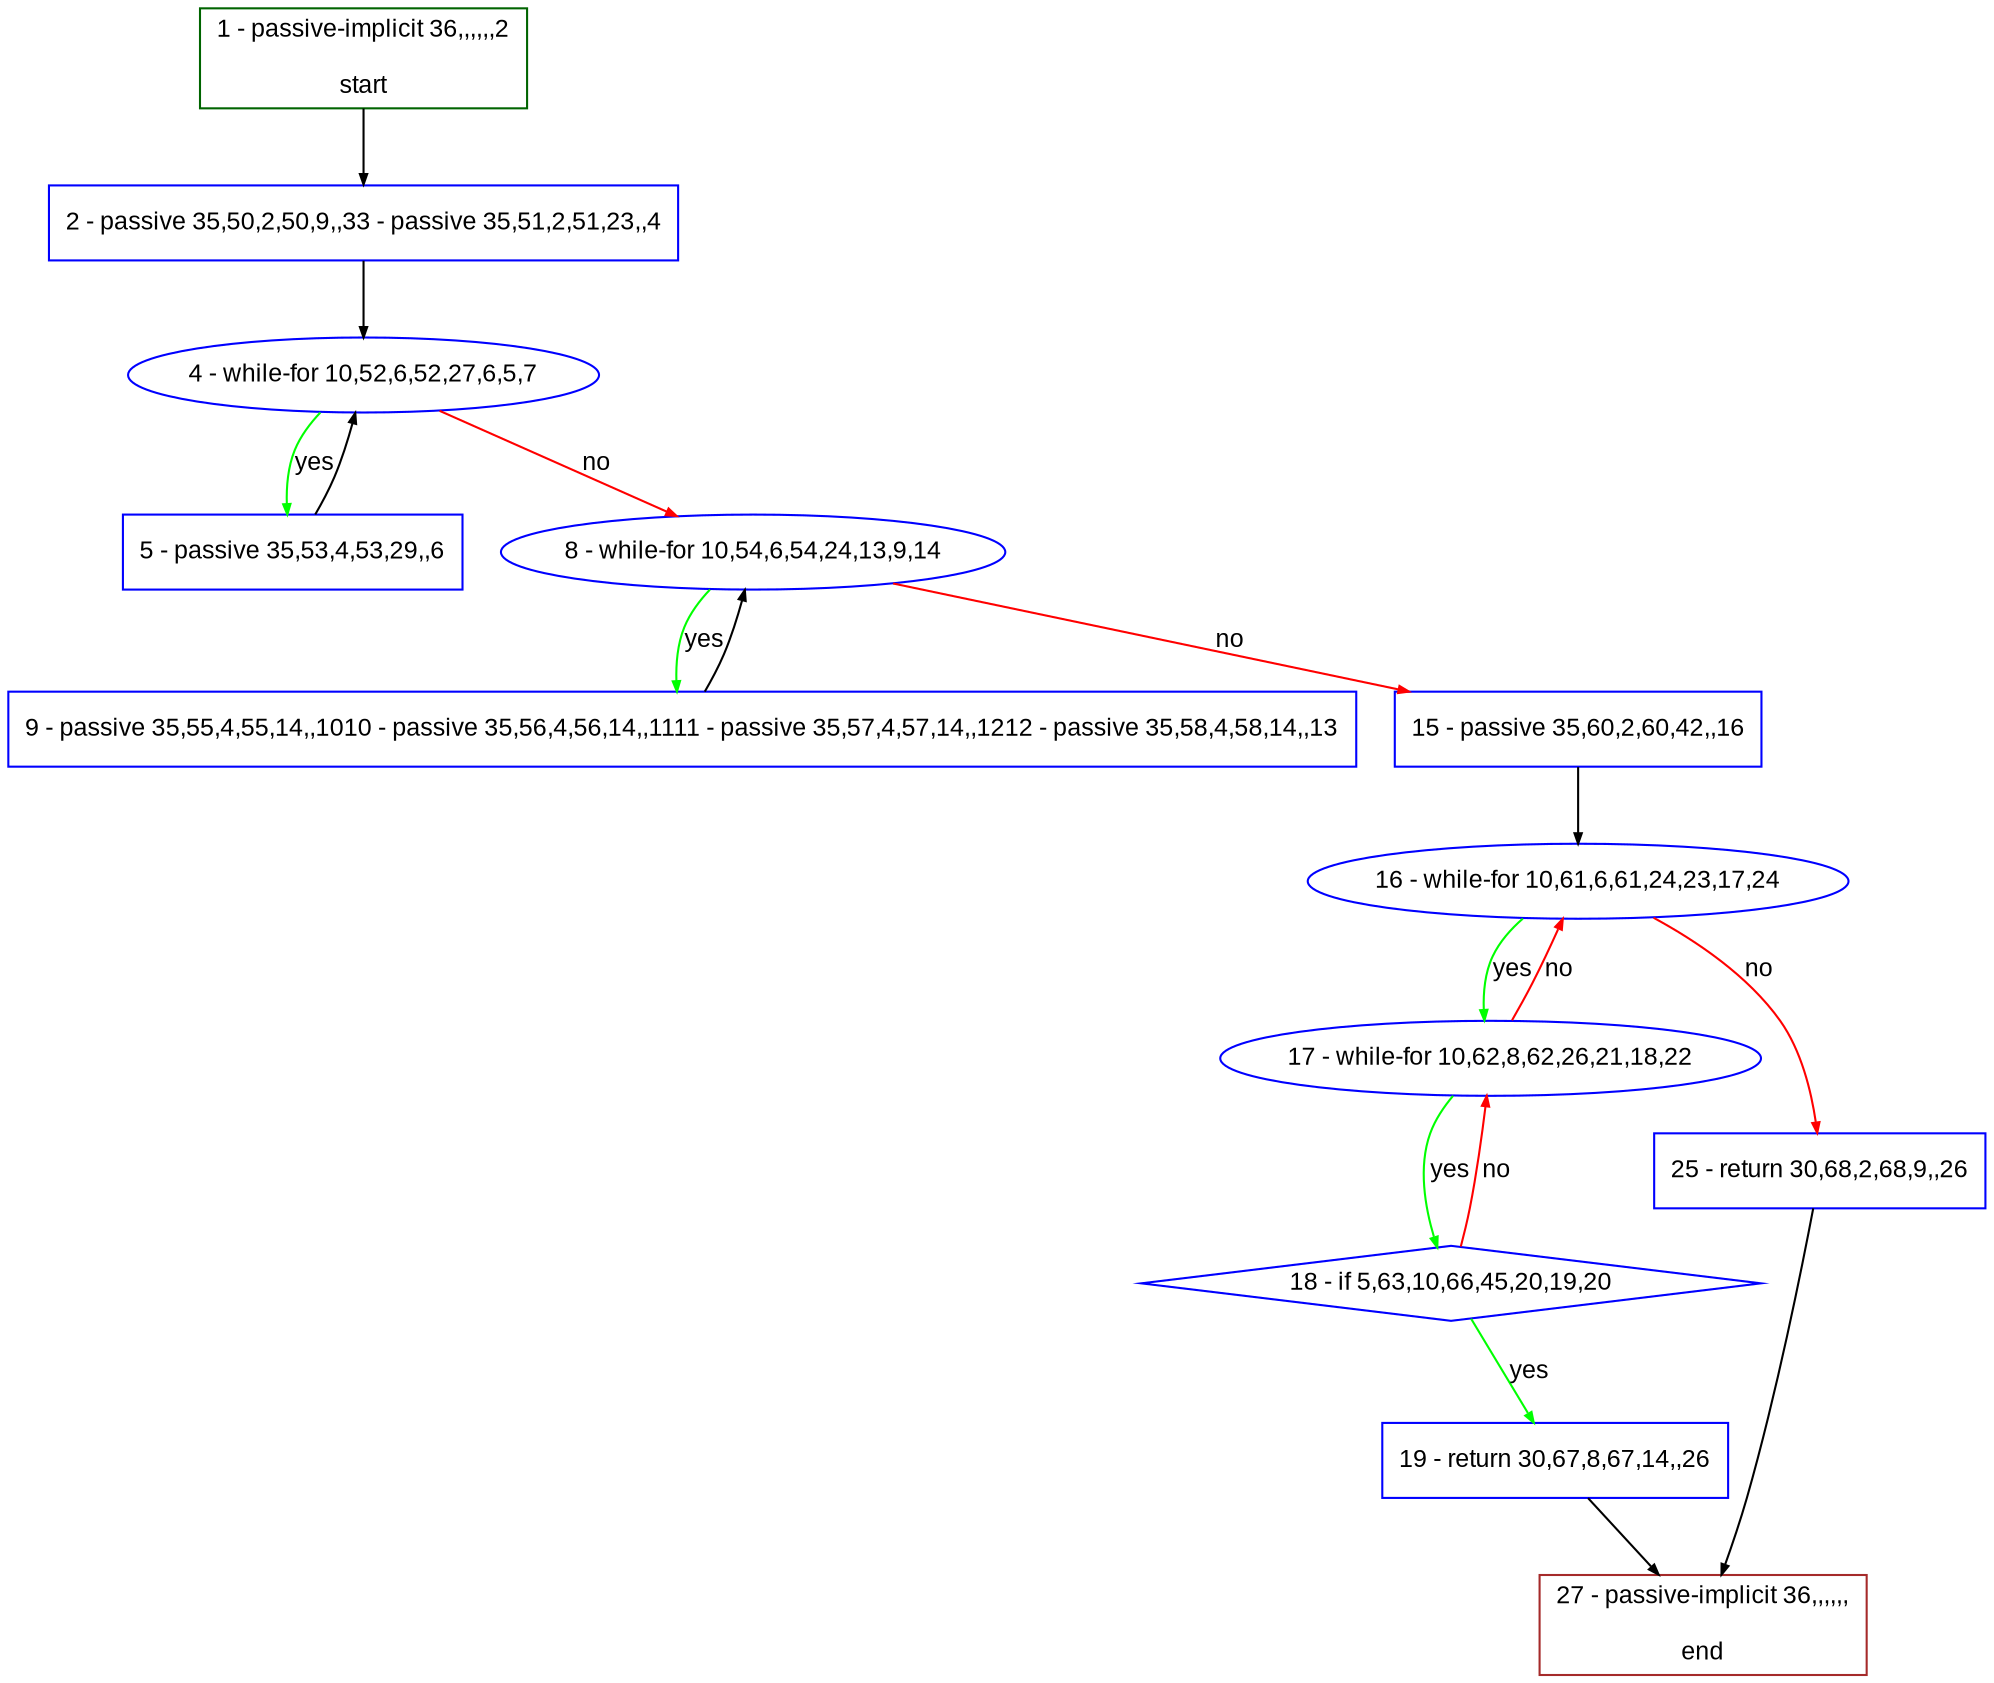digraph "" {
  graph [bgcolor="white", fillcolor="#FFFFCC", pack="true", packmode="clust", fontname="Arial", label="", fontsize="12", compound="true", style="rounded,filled"];
  node [node_initialized="no", fillcolor="white", fontname="Arial", label="", color="grey", fontsize="12", fixedsize="false", compound="true", shape="rectangle", style="filled"];
  edge [arrowtail="none", lhead="", fontcolor="black", fontname="Arial", label="", color="black", fontsize="12", arrowhead="normal", arrowsize="0.5", compound="true", ltail="", dir="forward"];
  __N1 [fillcolor="#ffffff", label="2 - passive 35,50,2,50,9,,33 - passive 35,51,2,51,23,,4", color="#0000ff", shape="box", style="filled"];
  __N2 [fillcolor="#ffffff", label="1 - passive-implicit 36,,,,,,2\n\nstart", color="#006400", shape="box", style="filled"];
  __N3 [fillcolor="#ffffff", label="4 - while-for 10,52,6,52,27,6,5,7", color="#0000ff", shape="oval", style="filled"];
  __N4 [fillcolor="#ffffff", label="5 - passive 35,53,4,53,29,,6", color="#0000ff", shape="box", style="filled"];
  __N5 [fillcolor="#ffffff", label="8 - while-for 10,54,6,54,24,13,9,14", color="#0000ff", shape="oval", style="filled"];
  __N6 [fillcolor="#ffffff", label="9 - passive 35,55,4,55,14,,1010 - passive 35,56,4,56,14,,1111 - passive 35,57,4,57,14,,1212 - passive 35,58,4,58,14,,13", color="#0000ff", shape="box", style="filled"];
  __N7 [fillcolor="#ffffff", label="15 - passive 35,60,2,60,42,,16", color="#0000ff", shape="box", style="filled"];
  __N8 [fillcolor="#ffffff", label="16 - while-for 10,61,6,61,24,23,17,24", color="#0000ff", shape="oval", style="filled"];
  __N9 [fillcolor="#ffffff", label="17 - while-for 10,62,8,62,26,21,18,22", color="#0000ff", shape="oval", style="filled"];
  __N10 [fillcolor="#ffffff", label="25 - return 30,68,2,68,9,,26", color="#0000ff", shape="box", style="filled"];
  __N11 [fillcolor="#ffffff", label="18 - if 5,63,10,66,45,20,19,20", color="#0000ff", shape="diamond", style="filled"];
  __N12 [fillcolor="#ffffff", label="19 - return 30,67,8,67,14,,26", color="#0000ff", shape="box", style="filled"];
  __N13 [fillcolor="#ffffff", label="27 - passive-implicit 36,,,,,,\n\nend", color="#a52a2a", shape="box", style="filled"];
  __N2 -> __N1 [arrowtail="none", color="#000000", label="", arrowhead="normal", dir="forward"];
  __N1 -> __N3 [arrowtail="none", color="#000000", label="", arrowhead="normal", dir="forward"];
  __N3 -> __N4 [arrowtail="none", color="#00ff00", label="yes", arrowhead="normal", dir="forward"];
  __N4 -> __N3 [arrowtail="none", color="#000000", label="", arrowhead="normal", dir="forward"];
  __N3 -> __N5 [arrowtail="none", color="#ff0000", label="no", arrowhead="normal", dir="forward"];
  __N5 -> __N6 [arrowtail="none", color="#00ff00", label="yes", arrowhead="normal", dir="forward"];
  __N6 -> __N5 [arrowtail="none", color="#000000", label="", arrowhead="normal", dir="forward"];
  __N5 -> __N7 [arrowtail="none", color="#ff0000", label="no", arrowhead="normal", dir="forward"];
  __N7 -> __N8 [arrowtail="none", color="#000000", label="", arrowhead="normal", dir="forward"];
  __N8 -> __N9 [arrowtail="none", color="#00ff00", label="yes", arrowhead="normal", dir="forward"];
  __N9 -> __N8 [arrowtail="none", color="#ff0000", label="no", arrowhead="normal", dir="forward"];
  __N8 -> __N10 [arrowtail="none", color="#ff0000", label="no", arrowhead="normal", dir="forward"];
  __N9 -> __N11 [arrowtail="none", color="#00ff00", label="yes", arrowhead="normal", dir="forward"];
  __N11 -> __N9 [arrowtail="none", color="#ff0000", label="no", arrowhead="normal", dir="forward"];
  __N11 -> __N12 [arrowtail="none", color="#00ff00", label="yes", arrowhead="normal", dir="forward"];
  __N12 -> __N13 [arrowtail="none", color="#000000", label="", arrowhead="normal", dir="forward"];
  __N10 -> __N13 [arrowtail="none", color="#000000", label="", arrowhead="normal", dir="forward"];
}
